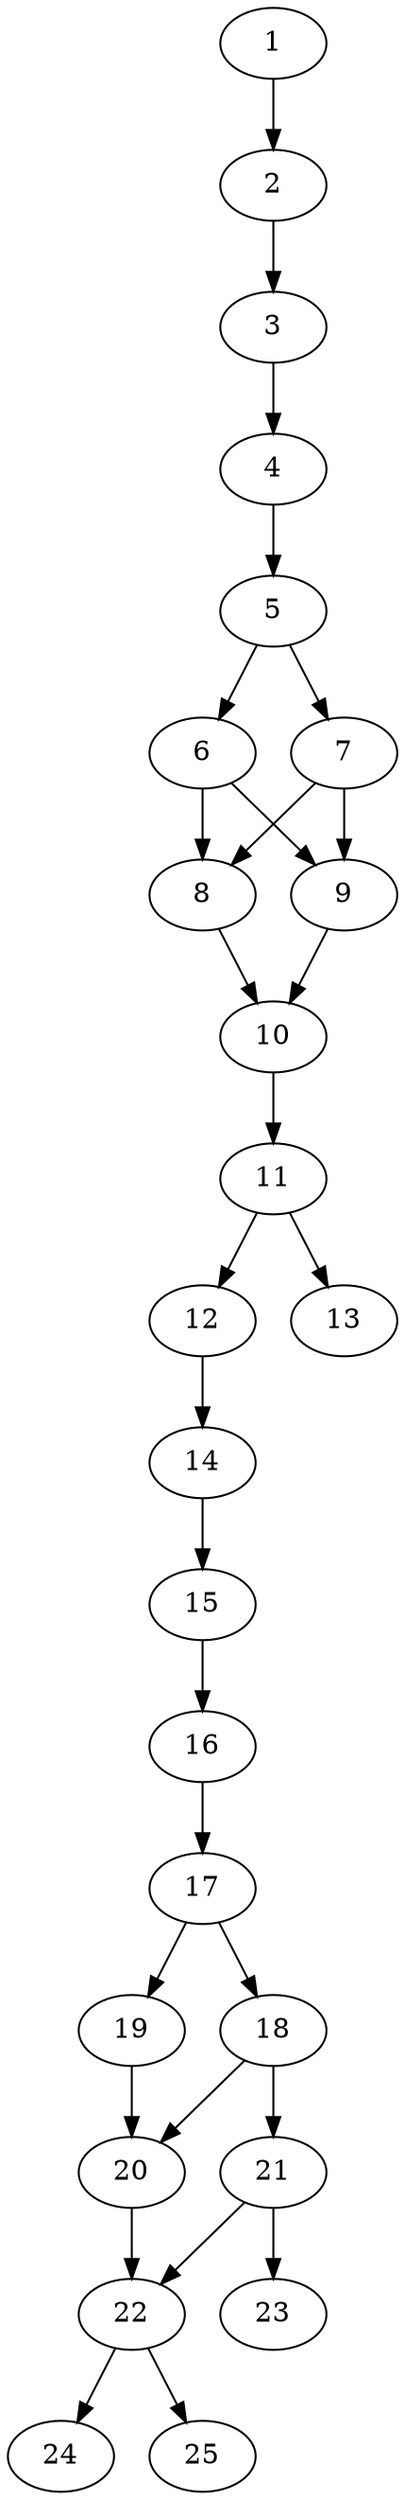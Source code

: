 // DAG automatically generated by daggen at Thu Oct  3 14:00:39 2019
// ./daggen --dot -n 25 --ccr 0.4 --fat 0.3 --regular 0.9 --density 0.7 --mindata 5242880 --maxdata 52428800 
digraph G {
  1 [size="23987200", alpha="0.15", expect_size="9594880"] 
  1 -> 2 [size ="9594880"]
  2 [size="51107840", alpha="0.02", expect_size="20443136"] 
  2 -> 3 [size ="20443136"]
  3 [size="36060160", alpha="0.17", expect_size="14424064"] 
  3 -> 4 [size ="14424064"]
  4 [size="23923200", alpha="0.05", expect_size="9569280"] 
  4 -> 5 [size ="9569280"]
  5 [size="16053760", alpha="0.15", expect_size="6421504"] 
  5 -> 6 [size ="6421504"]
  5 -> 7 [size ="6421504"]
  6 [size="19980800", alpha="0.04", expect_size="7992320"] 
  6 -> 8 [size ="7992320"]
  6 -> 9 [size ="7992320"]
  7 [size="79697920", alpha="0.08", expect_size="31879168"] 
  7 -> 8 [size ="31879168"]
  7 -> 9 [size ="31879168"]
  8 [size="92055040", alpha="0.11", expect_size="36822016"] 
  8 -> 10 [size ="36822016"]
  9 [size="124997120", alpha="0.01", expect_size="49998848"] 
  9 -> 10 [size ="49998848"]
  10 [size="91527680", alpha="0.13", expect_size="36611072"] 
  10 -> 11 [size ="36611072"]
  11 [size="62771200", alpha="0.13", expect_size="25108480"] 
  11 -> 12 [size ="25108480"]
  11 -> 13 [size ="25108480"]
  12 [size="31211520", alpha="0.08", expect_size="12484608"] 
  12 -> 14 [size ="12484608"]
  13 [size="42408960", alpha="0.09", expect_size="16963584"] 
  14 [size="27532800", alpha="0.17", expect_size="11013120"] 
  14 -> 15 [size ="11013120"]
  15 [size="55987200", alpha="0.11", expect_size="22394880"] 
  15 -> 16 [size ="22394880"]
  16 [size="25351680", alpha="0.14", expect_size="10140672"] 
  16 -> 17 [size ="10140672"]
  17 [size="48668160", alpha="0.08", expect_size="19467264"] 
  17 -> 18 [size ="19467264"]
  17 -> 19 [size ="19467264"]
  18 [size="94673920", alpha="0.14", expect_size="37869568"] 
  18 -> 20 [size ="37869568"]
  18 -> 21 [size ="37869568"]
  19 [size="43486720", alpha="0.08", expect_size="17394688"] 
  19 -> 20 [size ="17394688"]
  20 [size="47744000", alpha="0.00", expect_size="19097600"] 
  20 -> 22 [size ="19097600"]
  21 [size="122076160", alpha="0.14", expect_size="48830464"] 
  21 -> 22 [size ="48830464"]
  21 -> 23 [size ="48830464"]
  22 [size="83136000", alpha="0.15", expect_size="33254400"] 
  22 -> 24 [size ="33254400"]
  22 -> 25 [size ="33254400"]
  23 [size="130424320", alpha="0.19", expect_size="52169728"] 
  24 [size="66667520", alpha="0.06", expect_size="26667008"] 
  25 [size="46167040", alpha="0.12", expect_size="18466816"] 
}
